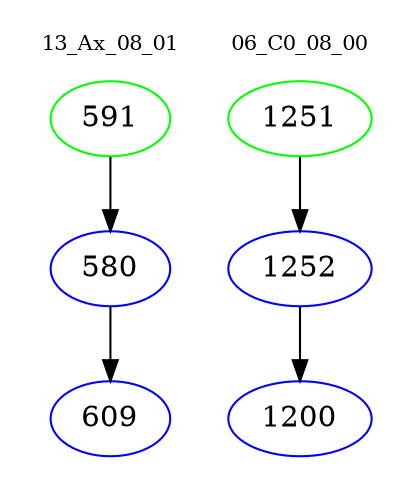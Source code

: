 digraph{
subgraph cluster_0 {
color = white
label = "13_Ax_08_01";
fontsize=10;
T0_591 [label="591", color="green"]
T0_591 -> T0_580 [color="black"]
T0_580 [label="580", color="blue"]
T0_580 -> T0_609 [color="black"]
T0_609 [label="609", color="blue"]
}
subgraph cluster_1 {
color = white
label = "06_C0_08_00";
fontsize=10;
T1_1251 [label="1251", color="green"]
T1_1251 -> T1_1252 [color="black"]
T1_1252 [label="1252", color="blue"]
T1_1252 -> T1_1200 [color="black"]
T1_1200 [label="1200", color="blue"]
}
}
